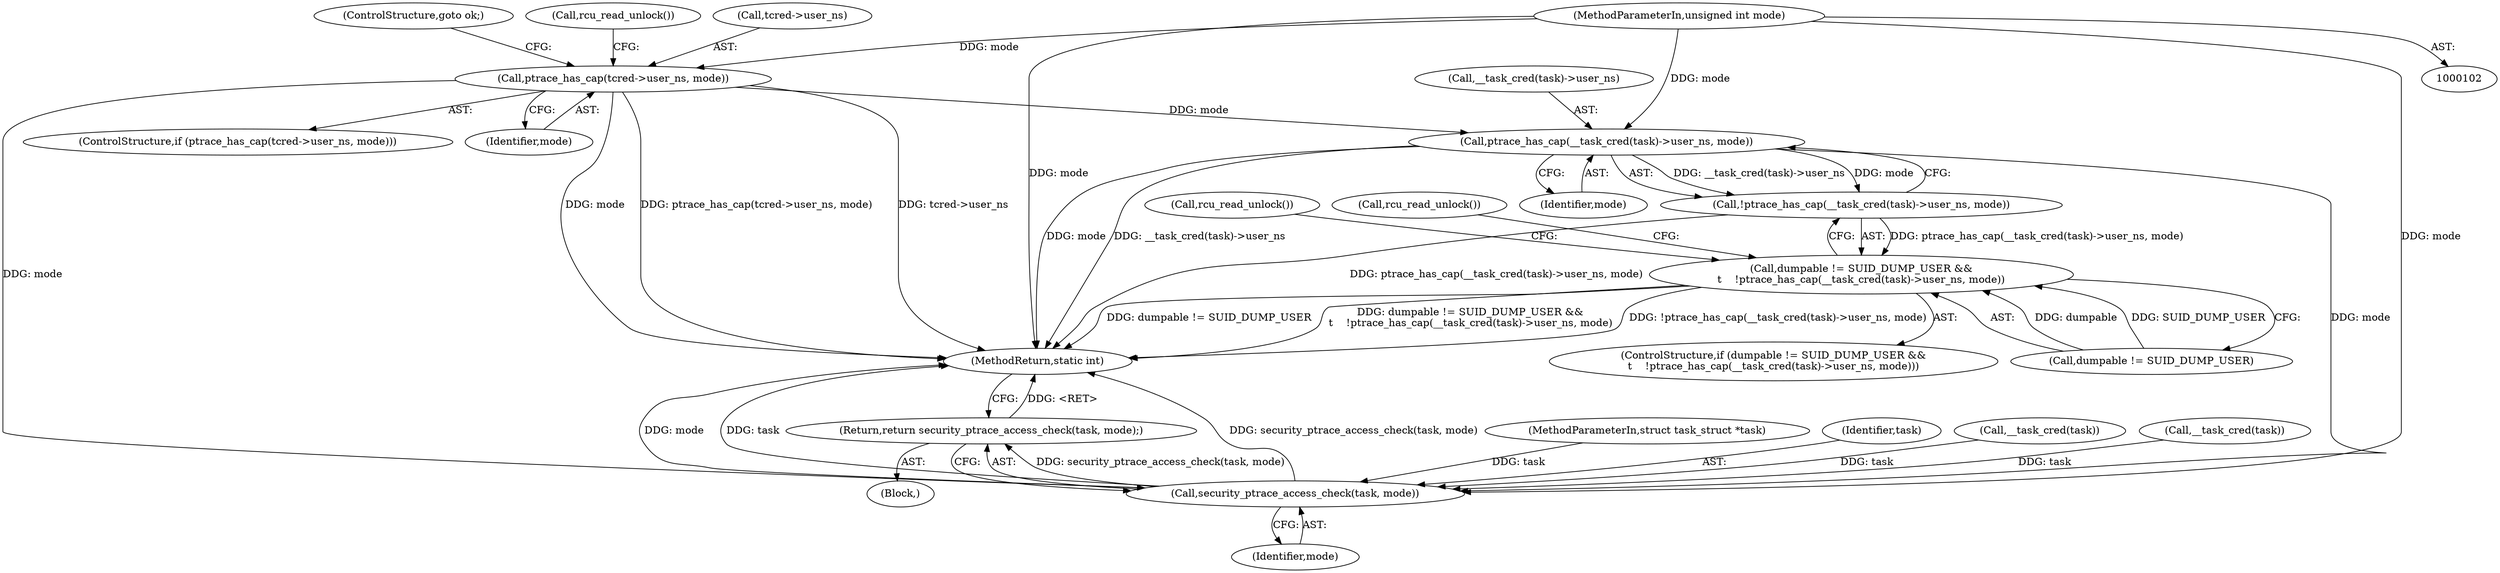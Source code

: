 digraph "0_linux_d049f74f2dbe71354d43d393ac3a188947811348@pointer" {
"1000176" [label="(Call,ptrace_has_cap(tcred->user_ns, mode))"];
"1000104" [label="(MethodParameterIn,unsigned int mode)"];
"1000206" [label="(Call,ptrace_has_cap(__task_cred(task)->user_ns, mode))"];
"1000205" [label="(Call,!ptrace_has_cap(__task_cred(task)->user_ns, mode))"];
"1000201" [label="(Call,dumpable != SUID_DUMP_USER &&\n\t    !ptrace_has_cap(__task_cred(task)->user_ns, mode))"];
"1000219" [label="(Call,security_ptrace_access_check(task, mode))"];
"1000218" [label="(Return,return security_ptrace_access_check(task, mode);)"];
"1000175" [label="(ControlStructure,if (ptrace_has_cap(tcred->user_ns, mode)))"];
"1000180" [label="(Identifier,mode)"];
"1000105" [label="(Block,)"];
"1000200" [label="(ControlStructure,if (dumpable != SUID_DUMP_USER &&\n\t    !ptrace_has_cap(__task_cred(task)->user_ns, mode)))"];
"1000103" [label="(MethodParameterIn,struct task_struct *task)"];
"1000176" [label="(Call,ptrace_has_cap(tcred->user_ns, mode))"];
"1000177" [label="(Call,tcred->user_ns)"];
"1000206" [label="(Call,ptrace_has_cap(__task_cred(task)->user_ns, mode))"];
"1000219" [label="(Call,security_ptrace_access_check(task, mode))"];
"1000222" [label="(MethodReturn,static int)"];
"1000202" [label="(Call,dumpable != SUID_DUMP_USER)"];
"1000221" [label="(Identifier,mode)"];
"1000211" [label="(Identifier,mode)"];
"1000220" [label="(Identifier,task)"];
"1000104" [label="(MethodParameterIn,unsigned int mode)"];
"1000207" [label="(Call,__task_cred(task)->user_ns)"];
"1000201" [label="(Call,dumpable != SUID_DUMP_USER &&\n\t    !ptrace_has_cap(__task_cred(task)->user_ns, mode))"];
"1000217" [label="(Call,rcu_read_unlock())"];
"1000181" [label="(ControlStructure,goto ok;)"];
"1000208" [label="(Call,__task_cred(task))"];
"1000218" [label="(Return,return security_ptrace_access_check(task, mode);)"];
"1000182" [label="(Call,rcu_read_unlock())"];
"1000213" [label="(Call,rcu_read_unlock())"];
"1000205" [label="(Call,!ptrace_has_cap(__task_cred(task)->user_ns, mode))"];
"1000124" [label="(Call,__task_cred(task))"];
"1000176" -> "1000175"  [label="AST: "];
"1000176" -> "1000180"  [label="CFG: "];
"1000177" -> "1000176"  [label="AST: "];
"1000180" -> "1000176"  [label="AST: "];
"1000181" -> "1000176"  [label="CFG: "];
"1000182" -> "1000176"  [label="CFG: "];
"1000176" -> "1000222"  [label="DDG: mode"];
"1000176" -> "1000222"  [label="DDG: ptrace_has_cap(tcred->user_ns, mode)"];
"1000176" -> "1000222"  [label="DDG: tcred->user_ns"];
"1000104" -> "1000176"  [label="DDG: mode"];
"1000176" -> "1000206"  [label="DDG: mode"];
"1000176" -> "1000219"  [label="DDG: mode"];
"1000104" -> "1000102"  [label="AST: "];
"1000104" -> "1000222"  [label="DDG: mode"];
"1000104" -> "1000206"  [label="DDG: mode"];
"1000104" -> "1000219"  [label="DDG: mode"];
"1000206" -> "1000205"  [label="AST: "];
"1000206" -> "1000211"  [label="CFG: "];
"1000207" -> "1000206"  [label="AST: "];
"1000211" -> "1000206"  [label="AST: "];
"1000205" -> "1000206"  [label="CFG: "];
"1000206" -> "1000222"  [label="DDG: __task_cred(task)->user_ns"];
"1000206" -> "1000222"  [label="DDG: mode"];
"1000206" -> "1000205"  [label="DDG: __task_cred(task)->user_ns"];
"1000206" -> "1000205"  [label="DDG: mode"];
"1000206" -> "1000219"  [label="DDG: mode"];
"1000205" -> "1000201"  [label="AST: "];
"1000201" -> "1000205"  [label="CFG: "];
"1000205" -> "1000222"  [label="DDG: ptrace_has_cap(__task_cred(task)->user_ns, mode)"];
"1000205" -> "1000201"  [label="DDG: ptrace_has_cap(__task_cred(task)->user_ns, mode)"];
"1000201" -> "1000200"  [label="AST: "];
"1000201" -> "1000202"  [label="CFG: "];
"1000202" -> "1000201"  [label="AST: "];
"1000213" -> "1000201"  [label="CFG: "];
"1000217" -> "1000201"  [label="CFG: "];
"1000201" -> "1000222"  [label="DDG: !ptrace_has_cap(__task_cred(task)->user_ns, mode)"];
"1000201" -> "1000222"  [label="DDG: dumpable != SUID_DUMP_USER &&\n\t    !ptrace_has_cap(__task_cred(task)->user_ns, mode)"];
"1000201" -> "1000222"  [label="DDG: dumpable != SUID_DUMP_USER"];
"1000202" -> "1000201"  [label="DDG: dumpable"];
"1000202" -> "1000201"  [label="DDG: SUID_DUMP_USER"];
"1000219" -> "1000218"  [label="AST: "];
"1000219" -> "1000221"  [label="CFG: "];
"1000220" -> "1000219"  [label="AST: "];
"1000221" -> "1000219"  [label="AST: "];
"1000218" -> "1000219"  [label="CFG: "];
"1000219" -> "1000222"  [label="DDG: security_ptrace_access_check(task, mode)"];
"1000219" -> "1000222"  [label="DDG: mode"];
"1000219" -> "1000222"  [label="DDG: task"];
"1000219" -> "1000218"  [label="DDG: security_ptrace_access_check(task, mode)"];
"1000124" -> "1000219"  [label="DDG: task"];
"1000208" -> "1000219"  [label="DDG: task"];
"1000103" -> "1000219"  [label="DDG: task"];
"1000218" -> "1000105"  [label="AST: "];
"1000222" -> "1000218"  [label="CFG: "];
"1000218" -> "1000222"  [label="DDG: <RET>"];
}
